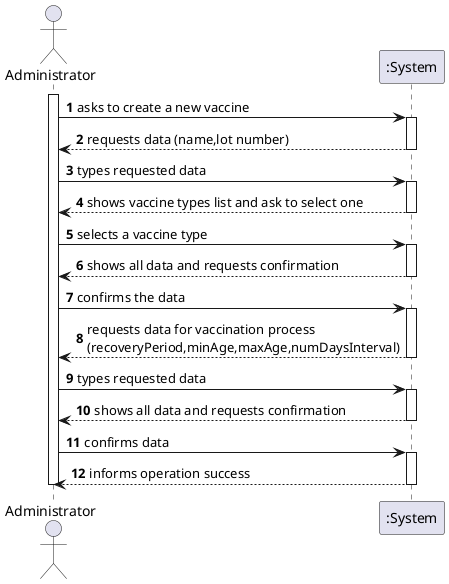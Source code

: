 @startuml
autonumber
actor "Administrator" as OE

activate OE
OE -> ":System" : asks to create a new vaccine
activate ":System"
":System" --> OE : requests data (name,lot number)
deactivate ":System"

OE -> ":System" : types requested data
activate ":System"
":System" --> OE : shows vaccine types list and ask to select one
deactivate ":System"

OE -> ":System" : selects a vaccine type
activate ":System"
":System" --> OE : shows all data and requests confirmation
deactivate ":System"
OE -> ":System" : confirms the data

activate ":System"
":System" --> OE : requests data for vaccination process \n(recoveryPeriod,minAge,maxAge,numDaysInterval)
deactivate ":System"

OE -> ":System" : types requested data
activate ":System"
":System" --> OE : shows all data and requests confirmation
deactivate ":System"
OE -> ":System" : confirms data
activate ":System"
":System" --> OE : informs operation success
deactivate ":System"



deactivate OE

@enduml